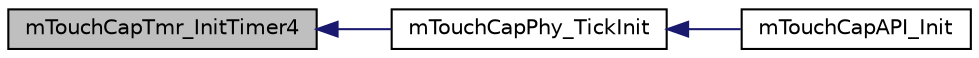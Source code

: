 digraph "mTouchCapTmr_InitTimer4"
{
  edge [fontname="Helvetica",fontsize="10",labelfontname="Helvetica",labelfontsize="10"];
  node [fontname="Helvetica",fontsize="10",shape=record];
  rankdir="LR";
  Node1 [label="mTouchCapTmr_InitTimer4",height=0.2,width=0.4,color="black", fillcolor="grey75", style="filled", fontcolor="black"];
  Node1 -> Node2 [dir="back",color="midnightblue",fontsize="10",style="solid",fontname="Helvetica"];
  Node2 [label="mTouchCapPhy_TickInit",height=0.2,width=0.4,color="black", fillcolor="white", style="filled",URL="$m_touch_cap_phy_8c.html#a49f77d2370d5f39deff4b7ca7718c237"];
  Node2 -> Node3 [dir="back",color="midnightblue",fontsize="10",style="solid",fontname="Helvetica"];
  Node3 [label="mTouchCapAPI_Init",height=0.2,width=0.4,color="black", fillcolor="white", style="filled",URL="$m_touch_cap_a_p_i_8c.html#a8d4929c942583a670768f86a896348d0"];
}
